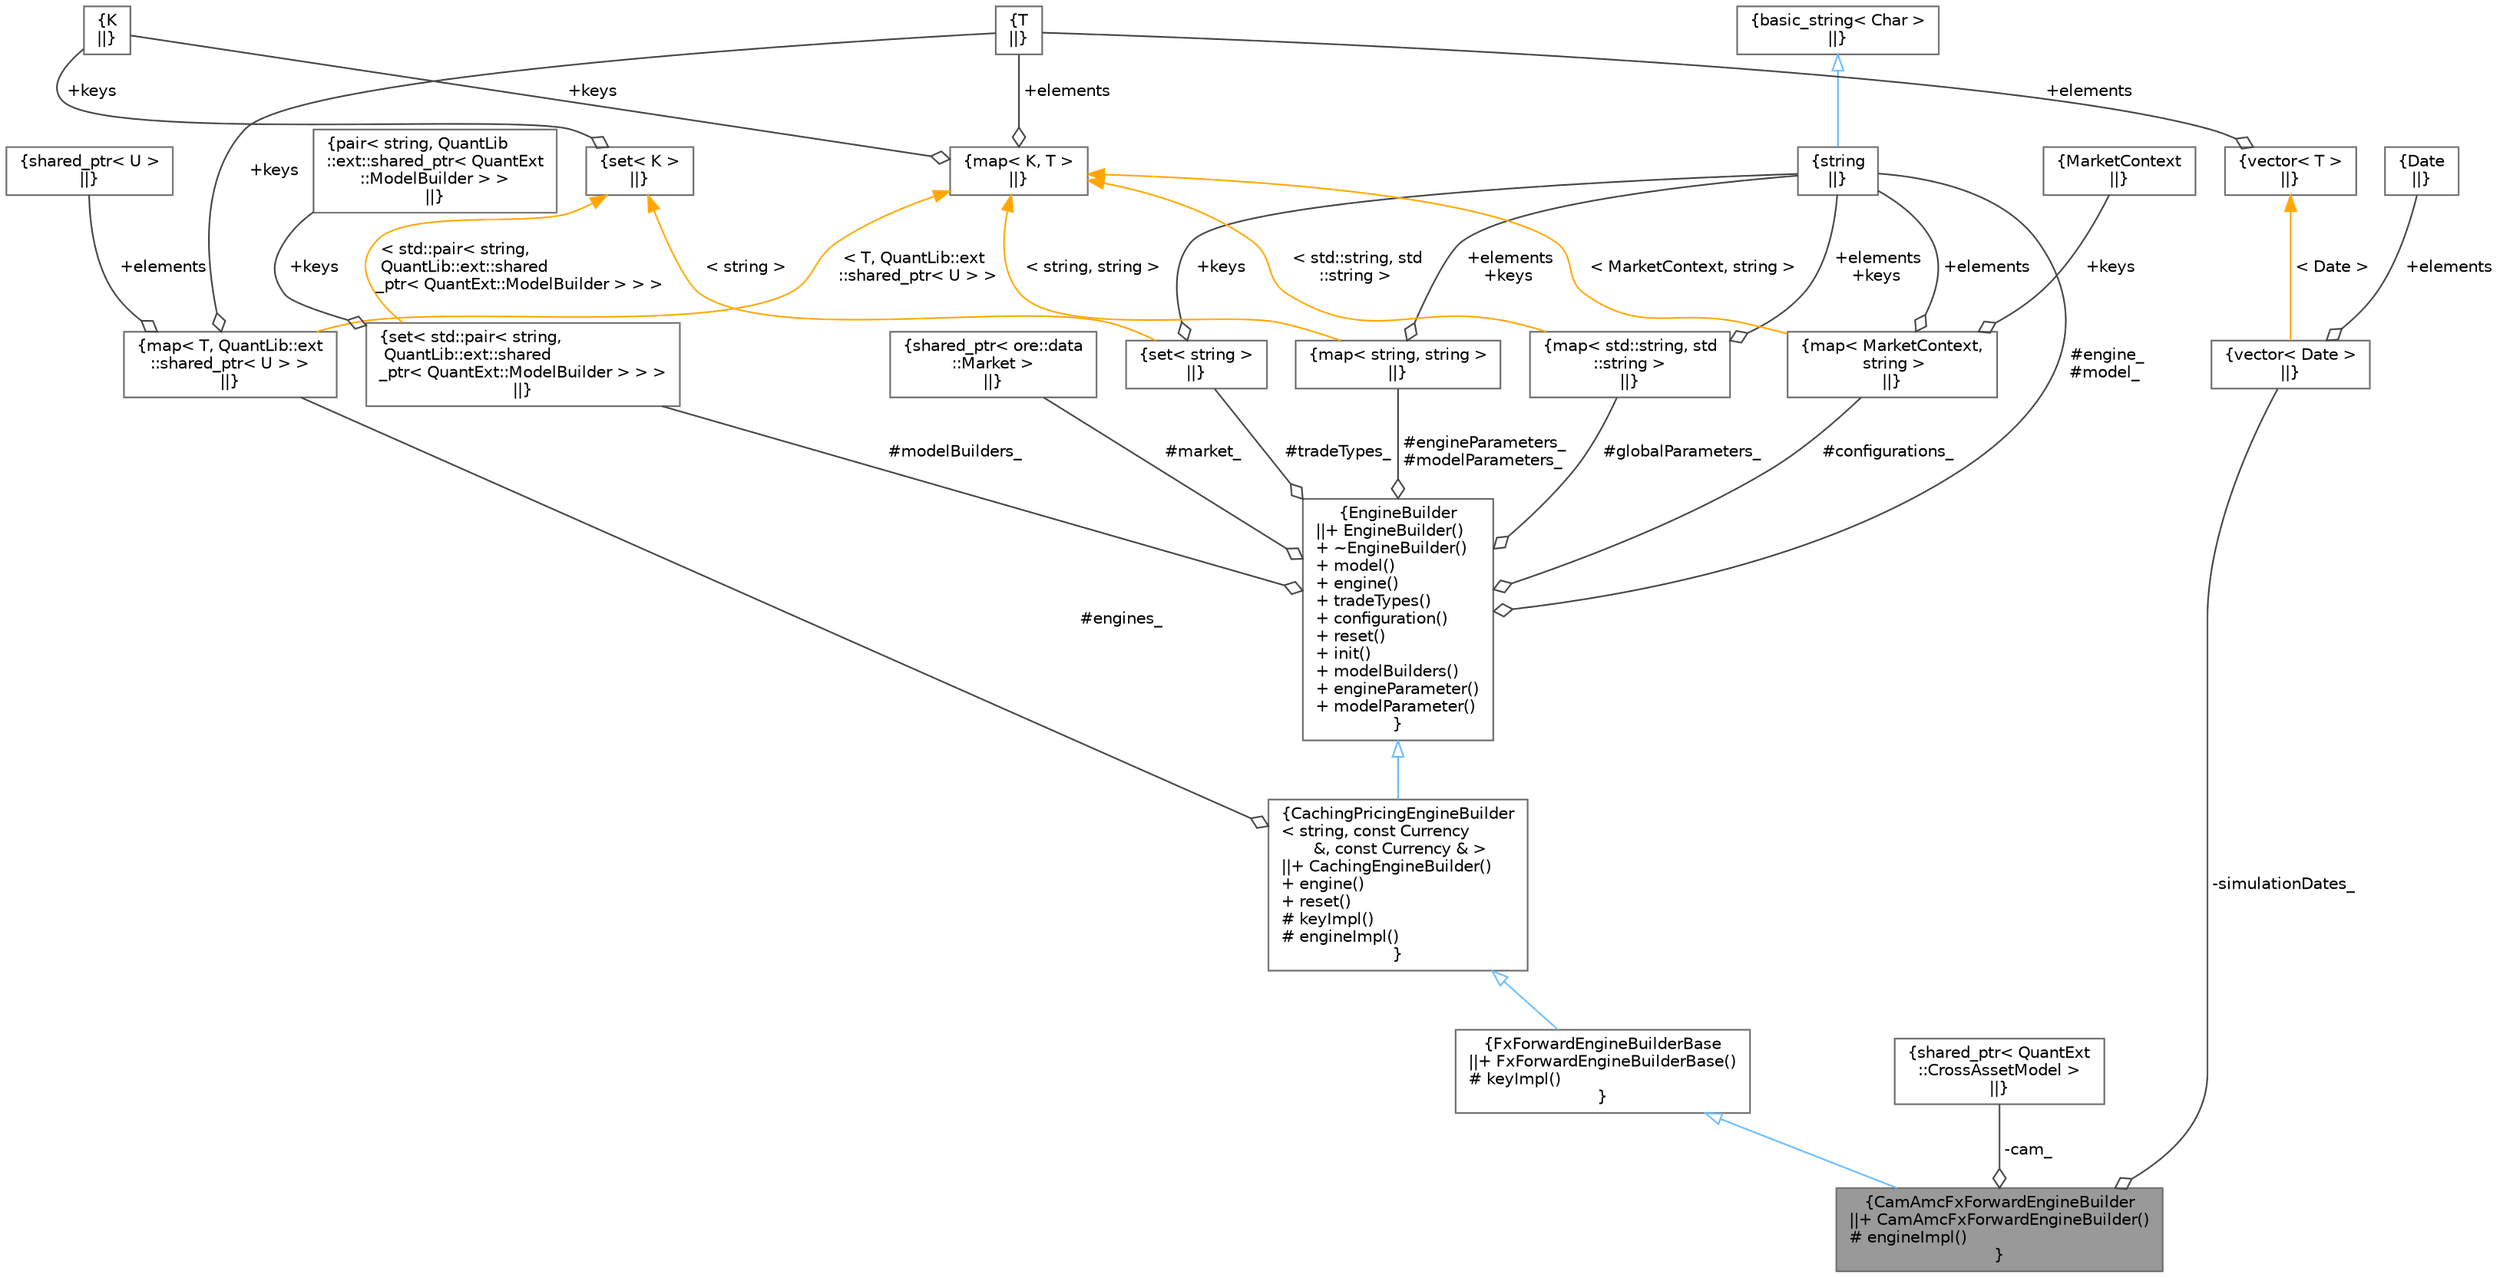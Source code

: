 digraph "CamAmcFxForwardEngineBuilder"
{
 // INTERACTIVE_SVG=YES
 // LATEX_PDF_SIZE
  bgcolor="transparent";
  edge [fontname=Helvetica,fontsize=10,labelfontname=Helvetica,labelfontsize=10];
  node [fontname=Helvetica,fontsize=10,shape=box,height=0.2,width=0.4];
  Node1 [label="{CamAmcFxForwardEngineBuilder\n||+ CamAmcFxForwardEngineBuilder()\l# engineImpl()\l}",height=0.2,width=0.4,color="gray40", fillcolor="grey60", style="filled", fontcolor="black",tooltip="FX forward engine builder for external cam, with additional simulation dates (AMC)"];
  Node2 -> Node1 [dir="back",color="steelblue1",style="solid",arrowtail="onormal"];
  Node2 [label="{FxForwardEngineBuilderBase\n||+ FxForwardEngineBuilderBase()\l# keyImpl()\l}",height=0.2,width=0.4,color="gray40", fillcolor="white", style="filled",URL="$classore_1_1data_1_1_fx_forward_engine_builder_base.html",tooltip="Engine Builder base class for FX Forwards."];
  Node3 -> Node2 [dir="back",color="steelblue1",style="solid",arrowtail="onormal"];
  Node3 [label="{CachingPricingEngineBuilder\l\< string, const Currency\l &, const Currency & \>\n||+ CachingEngineBuilder()\l+ engine()\l+ reset()\l# keyImpl()\l# engineImpl()\l}",height=0.2,width=0.4,color="gray40", fillcolor="white", style="filled",URL="$classore_1_1data_1_1_caching_engine_builder.html",tooltip="Abstract template EngineBuilder class that can cache engines and coupon pricers."];
  Node4 -> Node3 [dir="back",color="steelblue1",style="solid",arrowtail="onormal"];
  Node4 [label="{EngineBuilder\n||+ EngineBuilder()\l+ ~EngineBuilder()\l+ model()\l+ engine()\l+ tradeTypes()\l+ configuration()\l+ reset()\l+ init()\l+ modelBuilders()\l+ engineParameter()\l+ modelParameter()\l}",height=0.2,width=0.4,color="gray40", fillcolor="white", style="filled",URL="$classore_1_1data_1_1_engine_builder.html",tooltip="Base PricingEngine Builder class for a specific model and engine."];
  Node5 -> Node4 [color="grey25",style="solid",label=" #engine_\n#model_" ,arrowhead="odiamond"];
  Node5 [label="{string\n||}",height=0.2,width=0.4,color="gray40", fillcolor="white", style="filled",tooltip=" "];
  Node6 -> Node5 [dir="back",color="steelblue1",style="solid",arrowtail="onormal"];
  Node6 [label="{basic_string\< Char \>\n||}",height=0.2,width=0.4,color="gray40", fillcolor="white", style="filled",tooltip=" "];
  Node7 -> Node4 [color="grey25",style="solid",label=" #tradeTypes_" ,arrowhead="odiamond"];
  Node7 [label="{set\< string \>\n||}",height=0.2,width=0.4,color="gray40", fillcolor="white", style="filled",tooltip=" "];
  Node5 -> Node7 [color="grey25",style="solid",label=" +keys" ,arrowhead="odiamond"];
  Node8 -> Node7 [dir="back",color="orange",style="solid",label=" \< string \>" ];
  Node8 [label="{set\< K \>\n||}",height=0.2,width=0.4,color="gray40", fillcolor="white", style="filled",tooltip=" "];
  Node9 -> Node8 [color="grey25",style="solid",label=" +keys" ,arrowhead="odiamond"];
  Node9 [label="{K\n||}",height=0.2,width=0.4,color="gray40", fillcolor="white", style="filled",tooltip=" "];
  Node10 -> Node4 [color="grey25",style="solid",label=" #market_" ,arrowhead="odiamond"];
  Node10 [label="{shared_ptr\< ore::data\l::Market \>\n||}",height=0.2,width=0.4,color="gray40", fillcolor="white", style="filled",tooltip=" "];
  Node11 -> Node4 [color="grey25",style="solid",label=" #configurations_" ,arrowhead="odiamond"];
  Node11 [label="{map\< MarketContext,\l string \>\n||}",height=0.2,width=0.4,color="gray40", fillcolor="white", style="filled",tooltip=" "];
  Node12 -> Node11 [color="grey25",style="solid",label=" +keys" ,arrowhead="odiamond"];
  Node12 [label="{MarketContext\n||}",height=0.2,width=0.4,color="gray40", fillcolor="white", style="filled",tooltip=" "];
  Node5 -> Node11 [color="grey25",style="solid",label=" +elements" ,arrowhead="odiamond"];
  Node13 -> Node11 [dir="back",color="orange",style="solid",label=" \< MarketContext, string \>" ];
  Node13 [label="{map\< K, T \>\n||}",height=0.2,width=0.4,color="gray40", fillcolor="white", style="filled",tooltip=" "];
  Node9 -> Node13 [color="grey25",style="solid",label=" +keys" ,arrowhead="odiamond"];
  Node14 -> Node13 [color="grey25",style="solid",label=" +elements" ,arrowhead="odiamond"];
  Node14 [label="{T\n||}",height=0.2,width=0.4,color="gray40", fillcolor="white", style="filled",tooltip=" "];
  Node15 -> Node4 [color="grey25",style="solid",label=" #engineParameters_\n#modelParameters_" ,arrowhead="odiamond"];
  Node15 [label="{map\< string, string \>\n||}",height=0.2,width=0.4,color="gray40", fillcolor="white", style="filled",tooltip=" "];
  Node5 -> Node15 [color="grey25",style="solid",label=" +elements\n+keys" ,arrowhead="odiamond"];
  Node13 -> Node15 [dir="back",color="orange",style="solid",label=" \< string, string \>" ];
  Node16 -> Node4 [color="grey25",style="solid",label=" #globalParameters_" ,arrowhead="odiamond"];
  Node16 [label="{map\< std::string, std\l::string \>\n||}",height=0.2,width=0.4,color="gray40", fillcolor="white", style="filled",tooltip=" "];
  Node5 -> Node16 [color="grey25",style="solid",label=" +elements\n+keys" ,arrowhead="odiamond"];
  Node13 -> Node16 [dir="back",color="orange",style="solid",label=" \< std::string, std\l::string \>" ];
  Node17 -> Node4 [color="grey25",style="solid",label=" #modelBuilders_" ,arrowhead="odiamond"];
  Node17 [label="{set\< std::pair\< string,\l QuantLib::ext::shared\l_ptr\< QuantExt::ModelBuilder \> \> \>\n||}",height=0.2,width=0.4,color="gray40", fillcolor="white", style="filled",tooltip=" "];
  Node18 -> Node17 [color="grey25",style="solid",label=" +keys" ,arrowhead="odiamond"];
  Node18 [label="{pair\< string, QuantLib\l::ext::shared_ptr\< QuantExt\l::ModelBuilder \> \>\n||}",height=0.2,width=0.4,color="gray40", fillcolor="white", style="filled",tooltip=" "];
  Node8 -> Node17 [dir="back",color="orange",style="solid",label=" \< std::pair\< string,\l QuantLib::ext::shared\l_ptr\< QuantExt::ModelBuilder \> \> \>" ];
  Node19 -> Node3 [color="grey25",style="solid",label=" #engines_" ,arrowhead="odiamond"];
  Node19 [label="{map\< T, QuantLib::ext\l::shared_ptr\< U \> \>\n||}",height=0.2,width=0.4,color="gray40", fillcolor="white", style="filled",tooltip=" "];
  Node14 -> Node19 [color="grey25",style="solid",label=" +keys" ,arrowhead="odiamond"];
  Node20 -> Node19 [color="grey25",style="solid",label=" +elements" ,arrowhead="odiamond"];
  Node20 [label="{shared_ptr\< U \>\n||}",height=0.2,width=0.4,color="gray40", fillcolor="white", style="filled",tooltip=" "];
  Node13 -> Node19 [dir="back",color="orange",style="solid",label=" \< T, QuantLib::ext\l::shared_ptr\< U \> \>" ];
  Node21 -> Node1 [color="grey25",style="solid",label=" -cam_" ,arrowhead="odiamond"];
  Node21 [label="{shared_ptr\< QuantExt\l::CrossAssetModel \>\n||}",height=0.2,width=0.4,color="gray40", fillcolor="white", style="filled",tooltip=" "];
  Node22 -> Node1 [color="grey25",style="solid",label=" -simulationDates_" ,arrowhead="odiamond"];
  Node22 [label="{vector\< Date \>\n||}",height=0.2,width=0.4,color="gray40", fillcolor="white", style="filled",tooltip=" "];
  Node23 -> Node22 [color="grey25",style="solid",label=" +elements" ,arrowhead="odiamond"];
  Node23 [label="{Date\n||}",height=0.2,width=0.4,color="gray40", fillcolor="white", style="filled",tooltip=" "];
  Node24 -> Node22 [dir="back",color="orange",style="solid",label=" \< Date \>" ];
  Node24 [label="{vector\< T \>\n||}",height=0.2,width=0.4,color="gray40", fillcolor="white", style="filled",tooltip=" "];
  Node14 -> Node24 [color="grey25",style="solid",label=" +elements" ,arrowhead="odiamond"];
}
